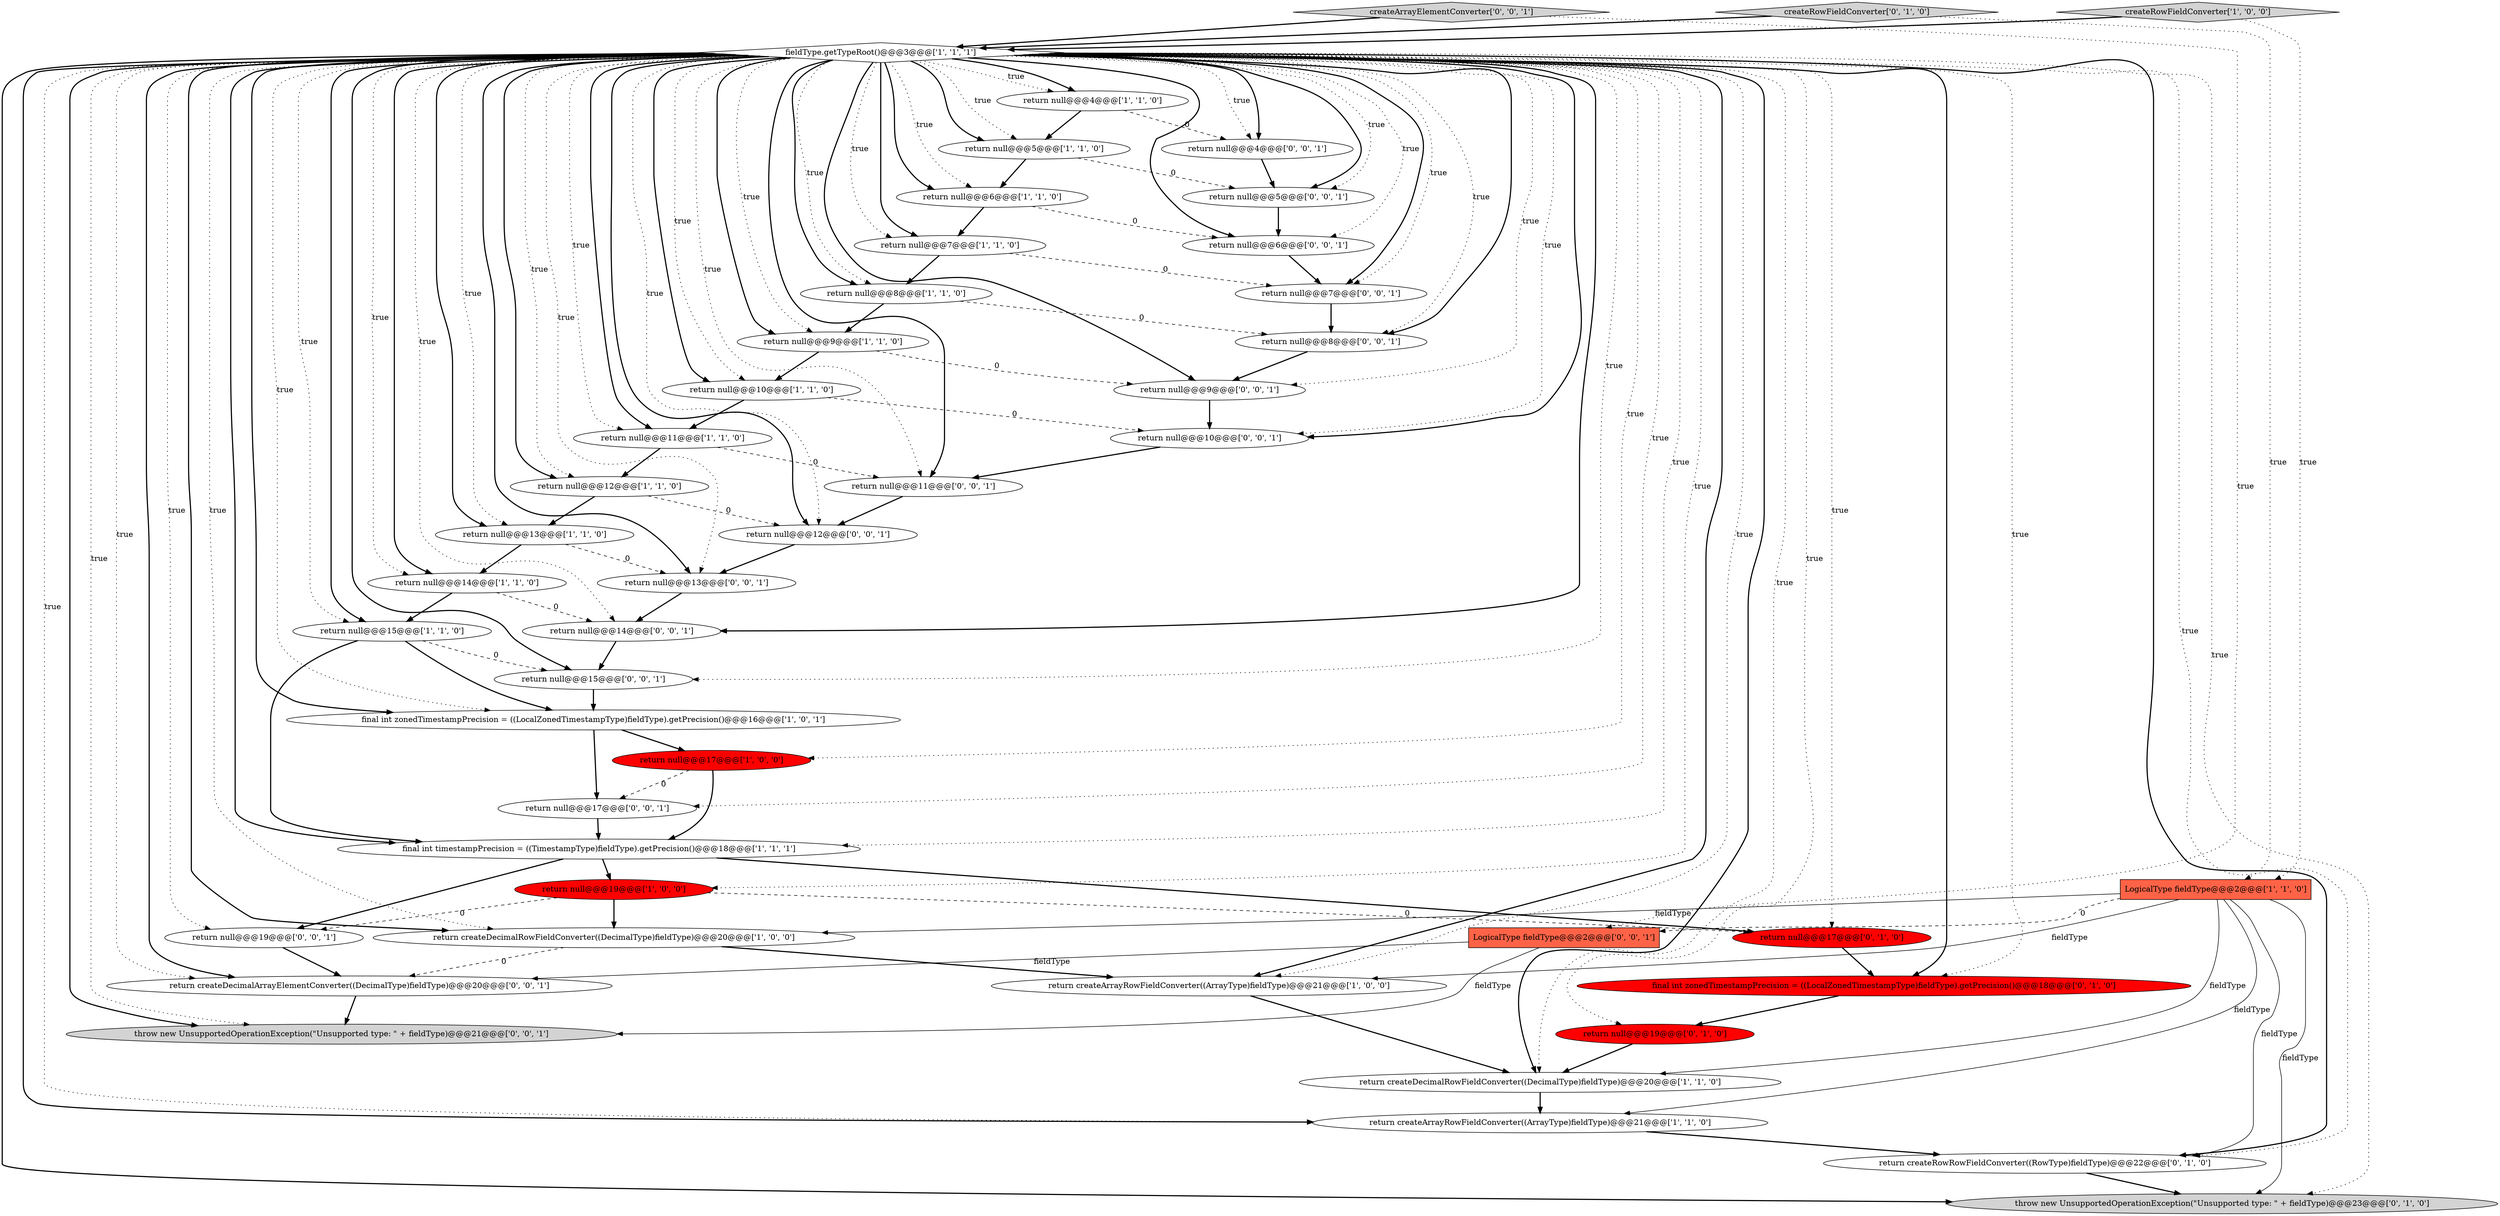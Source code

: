 digraph {
4 [style = filled, label = "return null@@@14@@@['1', '1', '0']", fillcolor = white, shape = ellipse image = "AAA0AAABBB1BBB"];
28 [style = filled, label = "throw new UnsupportedOperationException(\"Unsupported type: \" + fieldType)@@@23@@@['0', '1', '0']", fillcolor = lightgray, shape = ellipse image = "AAA0AAABBB2BBB"];
20 [style = filled, label = "return null@@@4@@@['1', '1', '0']", fillcolor = white, shape = ellipse image = "AAA0AAABBB1BBB"];
18 [style = filled, label = "LogicalType fieldType@@@2@@@['1', '1', '0']", fillcolor = tomato, shape = box image = "AAA0AAABBB1BBB"];
25 [style = filled, label = "final int zonedTimestampPrecision = ((LocalZonedTimestampType)fieldType).getPrecision()@@@18@@@['0', '1', '0']", fillcolor = red, shape = ellipse image = "AAA1AAABBB2BBB"];
44 [style = filled, label = "return null@@@13@@@['0', '0', '1']", fillcolor = white, shape = ellipse image = "AAA0AAABBB3BBB"];
34 [style = filled, label = "throw new UnsupportedOperationException(\"Unsupported type: \" + fieldType)@@@21@@@['0', '0', '1']", fillcolor = lightgray, shape = ellipse image = "AAA0AAABBB3BBB"];
38 [style = filled, label = "return null@@@4@@@['0', '0', '1']", fillcolor = white, shape = ellipse image = "AAA0AAABBB3BBB"];
15 [style = filled, label = "final int timestampPrecision = ((TimestampType)fieldType).getPrecision()@@@18@@@['1', '1', '1']", fillcolor = white, shape = ellipse image = "AAA0AAABBB1BBB"];
6 [style = filled, label = "return null@@@15@@@['1', '1', '0']", fillcolor = white, shape = ellipse image = "AAA0AAABBB1BBB"];
42 [style = filled, label = "return null@@@17@@@['0', '0', '1']", fillcolor = white, shape = ellipse image = "AAA0AAABBB3BBB"];
1 [style = filled, label = "return null@@@10@@@['1', '1', '0']", fillcolor = white, shape = ellipse image = "AAA0AAABBB1BBB"];
19 [style = filled, label = "return null@@@12@@@['1', '1', '0']", fillcolor = white, shape = ellipse image = "AAA0AAABBB1BBB"];
22 [style = filled, label = "return null@@@13@@@['1', '1', '0']", fillcolor = white, shape = ellipse image = "AAA0AAABBB1BBB"];
31 [style = filled, label = "return null@@@19@@@['0', '0', '1']", fillcolor = white, shape = ellipse image = "AAA0AAABBB3BBB"];
26 [style = filled, label = "return null@@@19@@@['0', '1', '0']", fillcolor = red, shape = ellipse image = "AAA1AAABBB2BBB"];
10 [style = filled, label = "return null@@@9@@@['1', '1', '0']", fillcolor = white, shape = ellipse image = "AAA0AAABBB1BBB"];
3 [style = filled, label = "return null@@@19@@@['1', '0', '0']", fillcolor = red, shape = ellipse image = "AAA1AAABBB1BBB"];
12 [style = filled, label = "return null@@@8@@@['1', '1', '0']", fillcolor = white, shape = ellipse image = "AAA0AAABBB1BBB"];
11 [style = filled, label = "createRowFieldConverter['1', '0', '0']", fillcolor = lightgray, shape = diamond image = "AAA0AAABBB1BBB"];
17 [style = filled, label = "return createArrayRowFieldConverter((ArrayType)fieldType)@@@21@@@['1', '1', '0']", fillcolor = white, shape = ellipse image = "AAA0AAABBB1BBB"];
23 [style = filled, label = "return null@@@17@@@['0', '1', '0']", fillcolor = red, shape = ellipse image = "AAA1AAABBB2BBB"];
30 [style = filled, label = "createArrayElementConverter['0', '0', '1']", fillcolor = lightgray, shape = diamond image = "AAA0AAABBB3BBB"];
5 [style = filled, label = "final int zonedTimestampPrecision = ((LocalZonedTimestampType)fieldType).getPrecision()@@@16@@@['1', '0', '1']", fillcolor = white, shape = ellipse image = "AAA0AAABBB1BBB"];
32 [style = filled, label = "return null@@@9@@@['0', '0', '1']", fillcolor = white, shape = ellipse image = "AAA0AAABBB3BBB"];
40 [style = filled, label = "return null@@@6@@@['0', '0', '1']", fillcolor = white, shape = ellipse image = "AAA0AAABBB3BBB"];
2 [style = filled, label = "return createArrayRowFieldConverter((ArrayType)fieldType)@@@21@@@['1', '0', '0']", fillcolor = white, shape = ellipse image = "AAA0AAABBB1BBB"];
8 [style = filled, label = "return createDecimalRowFieldConverter((DecimalType)fieldType)@@@20@@@['1', '1', '0']", fillcolor = white, shape = ellipse image = "AAA0AAABBB1BBB"];
9 [style = filled, label = "fieldType.getTypeRoot()@@@3@@@['1', '1', '1']", fillcolor = white, shape = diamond image = "AAA0AAABBB1BBB"];
33 [style = filled, label = "return null@@@8@@@['0', '0', '1']", fillcolor = white, shape = ellipse image = "AAA0AAABBB3BBB"];
21 [style = filled, label = "return null@@@5@@@['1', '1', '0']", fillcolor = white, shape = ellipse image = "AAA0AAABBB1BBB"];
13 [style = filled, label = "return null@@@7@@@['1', '1', '0']", fillcolor = white, shape = ellipse image = "AAA0AAABBB1BBB"];
16 [style = filled, label = "return createDecimalRowFieldConverter((DecimalType)fieldType)@@@20@@@['1', '0', '0']", fillcolor = white, shape = ellipse image = "AAA0AAABBB1BBB"];
46 [style = filled, label = "LogicalType fieldType@@@2@@@['0', '0', '1']", fillcolor = tomato, shape = box image = "AAA0AAABBB3BBB"];
43 [style = filled, label = "return null@@@14@@@['0', '0', '1']", fillcolor = white, shape = ellipse image = "AAA0AAABBB3BBB"];
0 [style = filled, label = "return null@@@11@@@['1', '1', '0']", fillcolor = white, shape = ellipse image = "AAA0AAABBB1BBB"];
14 [style = filled, label = "return null@@@6@@@['1', '1', '0']", fillcolor = white, shape = ellipse image = "AAA0AAABBB1BBB"];
45 [style = filled, label = "return createDecimalArrayElementConverter((DecimalType)fieldType)@@@20@@@['0', '0', '1']", fillcolor = white, shape = ellipse image = "AAA0AAABBB3BBB"];
39 [style = filled, label = "return null@@@5@@@['0', '0', '1']", fillcolor = white, shape = ellipse image = "AAA0AAABBB3BBB"];
36 [style = filled, label = "return null@@@7@@@['0', '0', '1']", fillcolor = white, shape = ellipse image = "AAA0AAABBB3BBB"];
41 [style = filled, label = "return null@@@11@@@['0', '0', '1']", fillcolor = white, shape = ellipse image = "AAA0AAABBB3BBB"];
7 [style = filled, label = "return null@@@17@@@['1', '0', '0']", fillcolor = red, shape = ellipse image = "AAA1AAABBB1BBB"];
27 [style = filled, label = "return createRowRowFieldConverter((RowType)fieldType)@@@22@@@['0', '1', '0']", fillcolor = white, shape = ellipse image = "AAA0AAABBB2BBB"];
29 [style = filled, label = "return null@@@12@@@['0', '0', '1']", fillcolor = white, shape = ellipse image = "AAA0AAABBB3BBB"];
24 [style = filled, label = "createRowFieldConverter['0', '1', '0']", fillcolor = lightgray, shape = diamond image = "AAA0AAABBB2BBB"];
35 [style = filled, label = "return null@@@10@@@['0', '0', '1']", fillcolor = white, shape = ellipse image = "AAA0AAABBB3BBB"];
37 [style = filled, label = "return null@@@15@@@['0', '0', '1']", fillcolor = white, shape = ellipse image = "AAA0AAABBB3BBB"];
32->35 [style = bold, label=""];
22->44 [style = dashed, label="0"];
18->8 [style = solid, label="fieldType"];
9->12 [style = dotted, label="true"];
9->35 [style = dotted, label="true"];
35->41 [style = bold, label=""];
27->28 [style = bold, label=""];
9->37 [style = dotted, label="true"];
18->46 [style = dashed, label="0"];
9->10 [style = bold, label=""];
3->16 [style = bold, label=""];
9->43 [style = bold, label=""];
11->9 [style = bold, label=""];
36->33 [style = bold, label=""];
38->39 [style = bold, label=""];
9->35 [style = bold, label=""];
9->16 [style = bold, label=""];
9->37 [style = bold, label=""];
9->6 [style = bold, label=""];
7->42 [style = dashed, label="0"];
22->4 [style = bold, label=""];
37->5 [style = bold, label=""];
12->10 [style = bold, label=""];
20->38 [style = dashed, label="0"];
10->32 [style = dashed, label="0"];
30->46 [style = dotted, label="true"];
9->21 [style = bold, label=""];
9->14 [style = bold, label=""];
9->5 [style = bold, label=""];
29->44 [style = bold, label=""];
18->27 [style = solid, label="fieldType"];
9->15 [style = dotted, label="true"];
18->17 [style = solid, label="fieldType"];
17->27 [style = bold, label=""];
9->38 [style = bold, label=""];
9->29 [style = bold, label=""];
9->32 [style = dotted, label="true"];
42->15 [style = bold, label=""];
9->28 [style = dotted, label="true"];
9->40 [style = bold, label=""];
9->41 [style = dotted, label="true"];
9->33 [style = dotted, label="true"];
23->25 [style = bold, label=""];
9->26 [style = dotted, label="true"];
9->39 [style = bold, label=""];
9->2 [style = bold, label=""];
0->19 [style = bold, label=""];
9->33 [style = bold, label=""];
3->31 [style = dashed, label="0"];
9->32 [style = bold, label=""];
9->31 [style = dotted, label="true"];
9->17 [style = bold, label=""];
1->0 [style = bold, label=""];
9->42 [style = dotted, label="true"];
9->21 [style = dotted, label="true"];
9->8 [style = bold, label=""];
6->37 [style = dashed, label="0"];
9->38 [style = dotted, label="true"];
9->8 [style = dotted, label="true"];
8->17 [style = bold, label=""];
13->12 [style = bold, label=""];
0->41 [style = dashed, label="0"];
15->31 [style = bold, label=""];
9->13 [style = dotted, label="true"];
9->44 [style = bold, label=""];
25->26 [style = bold, label=""];
16->45 [style = dashed, label="0"];
9->43 [style = dotted, label="true"];
9->4 [style = dotted, label="true"];
5->7 [style = bold, label=""];
9->1 [style = bold, label=""];
18->2 [style = solid, label="fieldType"];
10->1 [style = bold, label=""];
9->10 [style = dotted, label="true"];
19->22 [style = bold, label=""];
14->40 [style = dashed, label="0"];
9->3 [style = dotted, label="true"];
24->18 [style = dotted, label="true"];
18->16 [style = solid, label="fieldType"];
9->22 [style = bold, label=""];
9->0 [style = dotted, label="true"];
12->33 [style = dashed, label="0"];
1->35 [style = dashed, label="0"];
9->20 [style = bold, label=""];
26->8 [style = bold, label=""];
30->9 [style = bold, label=""];
15->3 [style = bold, label=""];
6->15 [style = bold, label=""];
21->39 [style = dashed, label="0"];
9->44 [style = dotted, label="true"];
9->27 [style = bold, label=""];
9->28 [style = bold, label=""];
3->23 [style = dashed, label="0"];
6->5 [style = bold, label=""];
9->19 [style = dotted, label="true"];
4->43 [style = dashed, label="0"];
9->45 [style = dotted, label="true"];
40->36 [style = bold, label=""];
9->23 [style = dotted, label="true"];
39->40 [style = bold, label=""];
9->20 [style = dotted, label="true"];
9->1 [style = dotted, label="true"];
9->19 [style = bold, label=""];
7->15 [style = bold, label=""];
33->32 [style = bold, label=""];
9->12 [style = bold, label=""];
14->13 [style = bold, label=""];
9->16 [style = dotted, label="true"];
18->28 [style = solid, label="fieldType"];
9->7 [style = dotted, label="true"];
9->22 [style = dotted, label="true"];
24->9 [style = bold, label=""];
21->14 [style = bold, label=""];
9->36 [style = bold, label=""];
9->5 [style = dotted, label="true"];
15->23 [style = bold, label=""];
9->29 [style = dotted, label="true"];
9->0 [style = bold, label=""];
13->36 [style = dashed, label="0"];
46->45 [style = solid, label="fieldType"];
4->6 [style = bold, label=""];
41->29 [style = bold, label=""];
9->17 [style = dotted, label="true"];
9->4 [style = bold, label=""];
9->36 [style = dotted, label="true"];
19->29 [style = dashed, label="0"];
46->34 [style = solid, label="fieldType"];
43->37 [style = bold, label=""];
11->18 [style = dotted, label="true"];
16->2 [style = bold, label=""];
9->6 [style = dotted, label="true"];
9->14 [style = dotted, label="true"];
44->43 [style = bold, label=""];
9->25 [style = dotted, label="true"];
9->27 [style = dotted, label="true"];
20->21 [style = bold, label=""];
9->41 [style = bold, label=""];
9->34 [style = dotted, label="true"];
9->15 [style = bold, label=""];
9->45 [style = bold, label=""];
9->2 [style = dotted, label="true"];
9->25 [style = bold, label=""];
9->39 [style = dotted, label="true"];
9->40 [style = dotted, label="true"];
5->42 [style = bold, label=""];
31->45 [style = bold, label=""];
45->34 [style = bold, label=""];
2->8 [style = bold, label=""];
9->13 [style = bold, label=""];
9->34 [style = bold, label=""];
}
